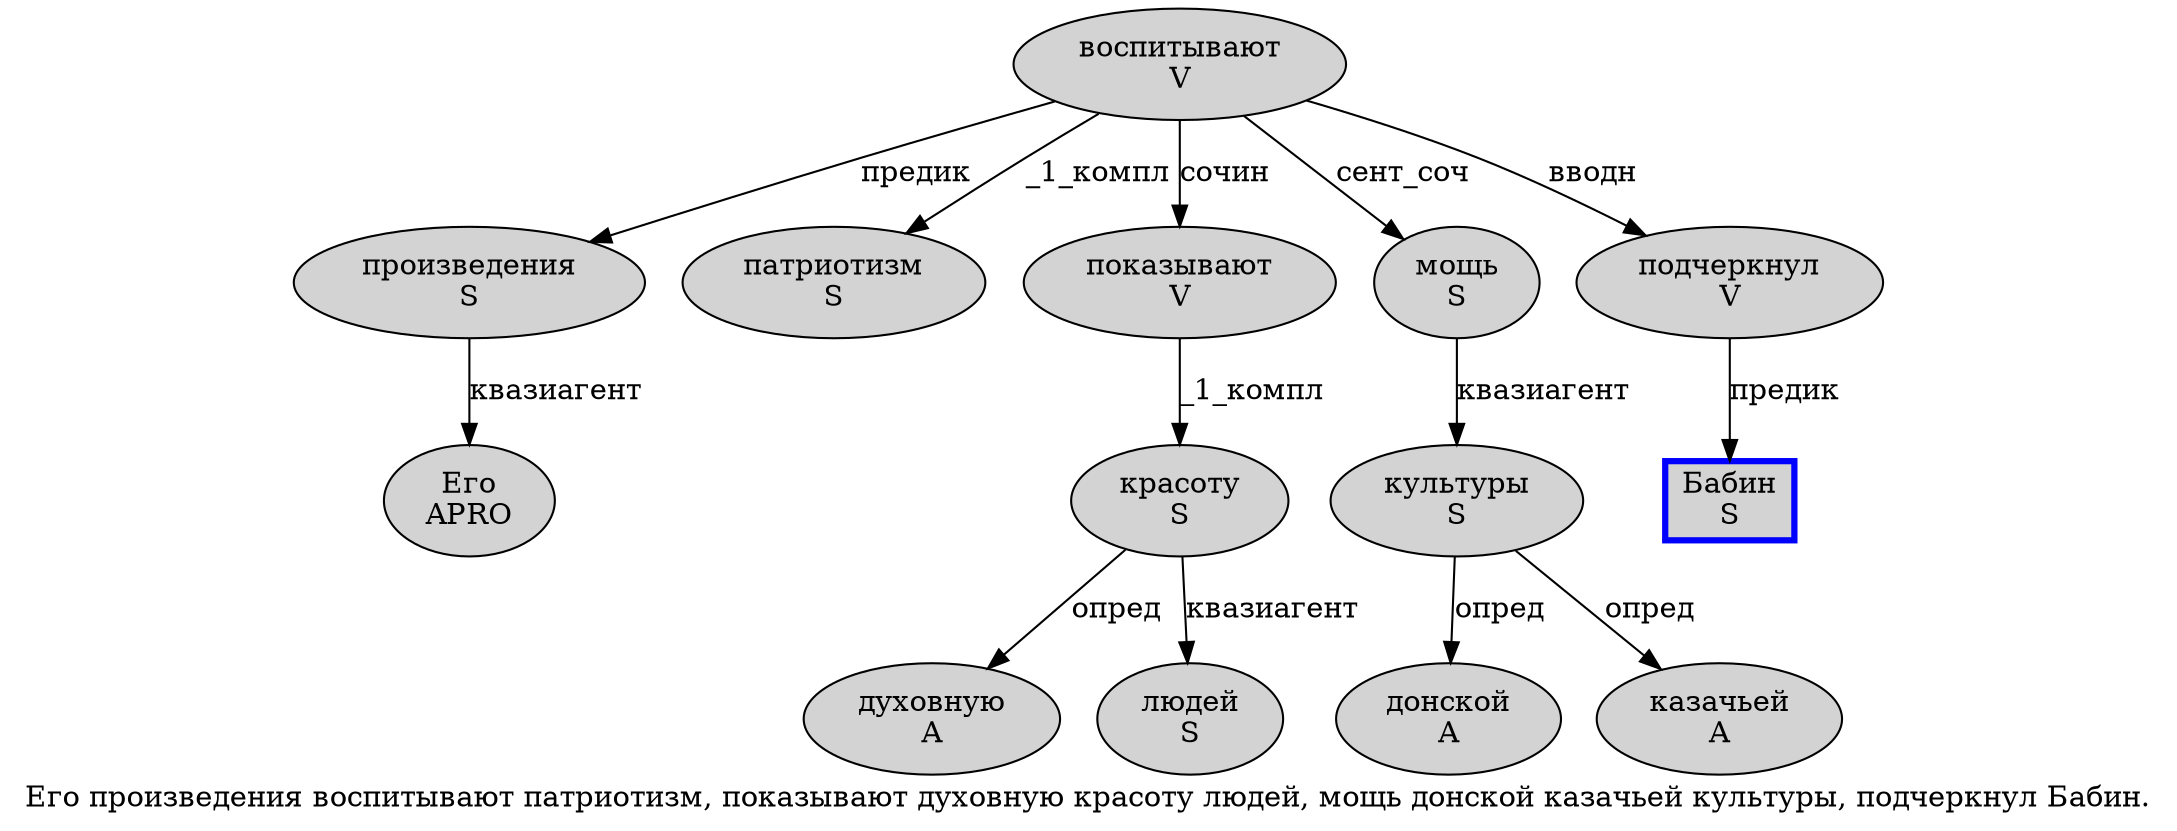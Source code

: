 digraph SENTENCE_1741 {
	graph [label="Его произведения воспитывают патриотизм, показывают духовную красоту людей, мощь донской казачьей культуры, подчеркнул Бабин."]
	node [style=filled]
		0 [label="Его
APRO" color="" fillcolor=lightgray penwidth=1 shape=ellipse]
		1 [label="произведения
S" color="" fillcolor=lightgray penwidth=1 shape=ellipse]
		2 [label="воспитывают
V" color="" fillcolor=lightgray penwidth=1 shape=ellipse]
		3 [label="патриотизм
S" color="" fillcolor=lightgray penwidth=1 shape=ellipse]
		5 [label="показывают
V" color="" fillcolor=lightgray penwidth=1 shape=ellipse]
		6 [label="духовную
A" color="" fillcolor=lightgray penwidth=1 shape=ellipse]
		7 [label="красоту
S" color="" fillcolor=lightgray penwidth=1 shape=ellipse]
		8 [label="людей
S" color="" fillcolor=lightgray penwidth=1 shape=ellipse]
		10 [label="мощь
S" color="" fillcolor=lightgray penwidth=1 shape=ellipse]
		11 [label="донской
A" color="" fillcolor=lightgray penwidth=1 shape=ellipse]
		12 [label="казачьей
A" color="" fillcolor=lightgray penwidth=1 shape=ellipse]
		13 [label="культуры
S" color="" fillcolor=lightgray penwidth=1 shape=ellipse]
		15 [label="подчеркнул
V" color="" fillcolor=lightgray penwidth=1 shape=ellipse]
		16 [label="Бабин
S" color=blue fillcolor=lightgray penwidth=3 shape=box]
			13 -> 11 [label="опред"]
			13 -> 12 [label="опред"]
			1 -> 0 [label="квазиагент"]
			5 -> 7 [label="_1_компл"]
			10 -> 13 [label="квазиагент"]
			7 -> 6 [label="опред"]
			7 -> 8 [label="квазиагент"]
			2 -> 1 [label="предик"]
			2 -> 3 [label="_1_компл"]
			2 -> 5 [label="сочин"]
			2 -> 10 [label="сент_соч"]
			2 -> 15 [label="вводн"]
			15 -> 16 [label="предик"]
}
